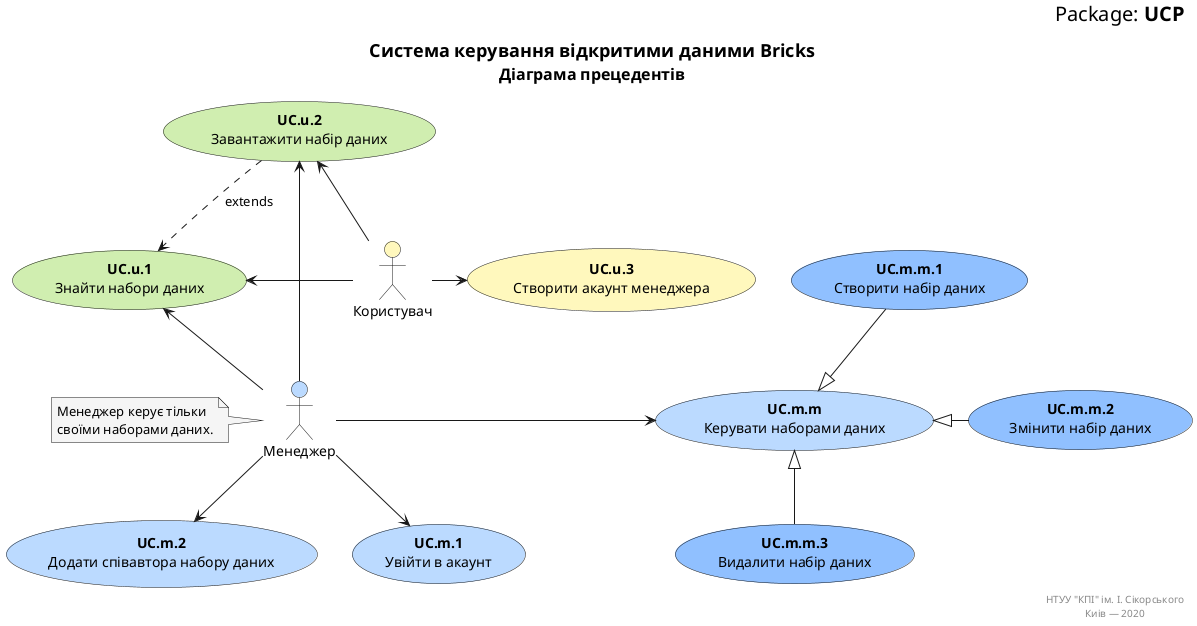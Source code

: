 @startuml
    right header
        <font size=20 color=black>Package: <b>UCP</b></font>
    end header

    title
        <font size=18>Система керування відкритими даними <b>Bricks</b></font>
        <font size=16>Діаграма прецедентів</font>
    end title

    actor "Користувач" as User #fff8bd
    actor "Менеджер" as Manager #bbdaff
    
    usecase "<b>UC.u.1</b>\nЗнайти набори даних" as UC.u.1 #d0eeb0
    usecase "<b>UC.u.2</b>\nЗавантажити набір даних" as UC.u.2 #d0eeb0
    usecase "<b>UC.u.3</b>\nСтворити акаунт менеджера" as UC.u.3 #fff8bd

    usecase "<b>UC.m.1</b>\nУвійти в акаунт" as UC.m.1 #bbdaff
    usecase "<b>UC.m.2</b>\nДодати співавтора набору даних" as UC.m.2 #bbdaff
    usecase "<b>UC.m.m</b>\nКерувати наборами даних" as UC.m.m #bbdaff
    usecase "<b>UC.m.m.1</b>\nСтворити набір даних" as UC.m.m.1 #90c0ff
    usecase "<b>UC.m.m.2</b>\nЗмінити набір даних" as UC.m.m.2 #90c0ff
    usecase "<b>UC.m.m.3</b>\nВидалити набір даних" as UC.m.m.3 #90c0ff

    UC.u.2 ..> UC.u.1 : extends
    UC.m.m.1 -d-|> UC.m.m
    UC.m.m.2 -l-|> UC.m.m
    UC.m.m.3 -u-|> UC.m.m

    note left of Manager #f5f5f5
        Менеджер керує тільки
        своїми наборами даних.
    end note

    User -l-> UC.u.1
    User -u-> UC.u.2
    User -r-> UC.u.3

    Manager -u-> UC.u.1
    Manager -u-> UC.u.2
    Manager --> UC.m.1
    Manager --> UC.m.2
    Manager -r-> UC.m.m
    
    right footer
        НТУУ "КПІ" ім. І. Сікорського
        Киів — 2020
    end footer

@enduml
